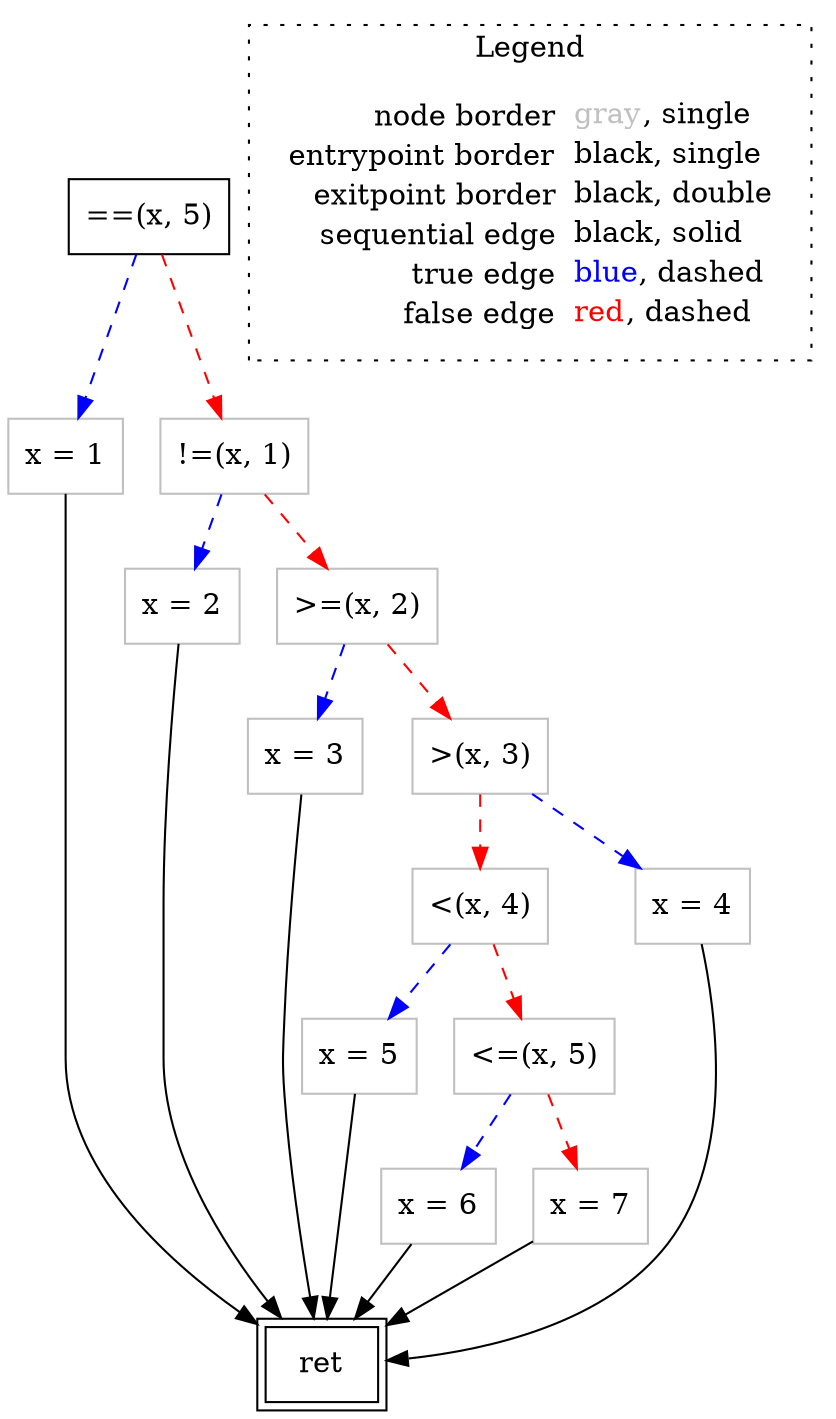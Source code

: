 digraph {
	"node0" [shape="rect",color="black",label=<==(x, 5)>];
	"node1" [shape="rect",color="gray",label=<x = 2>];
	"node2" [shape="rect",color="gray",label=<x = 5>];
	"node3" [shape="rect",color="gray",label=<x = 3>];
	"node4" [shape="rect",color="black",peripheries="2",label=<ret>];
	"node5" [shape="rect",color="gray",label=<&gt;(x, 3)>];
	"node6" [shape="rect",color="gray",label=<&lt;(x, 4)>];
	"node7" [shape="rect",color="gray",label=<&lt;=(x, 5)>];
	"node8" [shape="rect",color="gray",label=<x = 4>];
	"node9" [shape="rect",color="gray",label=<x = 1>];
	"node10" [shape="rect",color="gray",label=<&gt;=(x, 2)>];
	"node11" [shape="rect",color="gray",label=<x = 6>];
	"node12" [shape="rect",color="gray",label=<!=(x, 1)>];
	"node13" [shape="rect",color="gray",label=<x = 7>];
	"node1" -> "node4" [color="black"];
	"node2" -> "node4" [color="black"];
	"node0" -> "node9" [color="blue",style="dashed"];
	"node0" -> "node12" [color="red",style="dashed"];
	"node3" -> "node4" [color="black"];
	"node5" -> "node8" [color="blue",style="dashed"];
	"node5" -> "node6" [color="red",style="dashed"];
	"node6" -> "node2" [color="blue",style="dashed"];
	"node6" -> "node7" [color="red",style="dashed"];
	"node7" -> "node11" [color="blue",style="dashed"];
	"node7" -> "node13" [color="red",style="dashed"];
	"node8" -> "node4" [color="black"];
	"node9" -> "node4" [color="black"];
	"node10" -> "node3" [color="blue",style="dashed"];
	"node10" -> "node5" [color="red",style="dashed"];
	"node11" -> "node4" [color="black"];
	"node12" -> "node1" [color="blue",style="dashed"];
	"node12" -> "node10" [color="red",style="dashed"];
	"node13" -> "node4" [color="black"];
subgraph cluster_legend {
	label="Legend";
	style=dotted;
	node [shape=plaintext];
	"legend" [label=<<table border="0" cellpadding="2" cellspacing="0" cellborder="0"><tr><td align="right">node border&nbsp;</td><td align="left"><font color="gray">gray</font>, single</td></tr><tr><td align="right">entrypoint border&nbsp;</td><td align="left"><font color="black">black</font>, single</td></tr><tr><td align="right">exitpoint border&nbsp;</td><td align="left"><font color="black">black</font>, double</td></tr><tr><td align="right">sequential edge&nbsp;</td><td align="left"><font color="black">black</font>, solid</td></tr><tr><td align="right">true edge&nbsp;</td><td align="left"><font color="blue">blue</font>, dashed</td></tr><tr><td align="right">false edge&nbsp;</td><td align="left"><font color="red">red</font>, dashed</td></tr></table>>];
}

}
